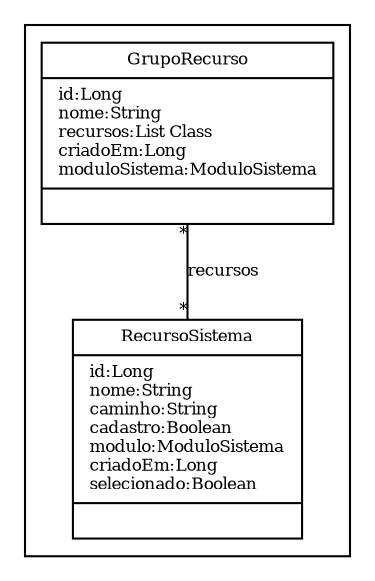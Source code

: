digraph G{
fontname = "Times-Roman"
fontsize = 8

node [
        fontname = "Times-Roman"
        fontsize = 8
        shape = "record"
]

edge [
        fontname = "Times-Roman"
        fontsize = 8
]

subgraph clusterGRUPO_DE_RECURSOS
{
GrupoRecurso [label = "{GrupoRecurso|id:Long\lnome:String\lrecursos:List Class\lcriadoEm:Long\lmoduloSistema:ModuloSistema\l|\l}"]
RecursoSistema [label = "{RecursoSistema|id:Long\lnome:String\lcaminho:String\lcadastro:Boolean\lmodulo:ModuloSistema\lcriadoEm:Long\lselecionado:Boolean\l|\l}"]
}
edge [arrowhead = "none" headlabel = "*" taillabel = "*"] GrupoRecurso -> RecursoSistema [label = "recursos"]
}
